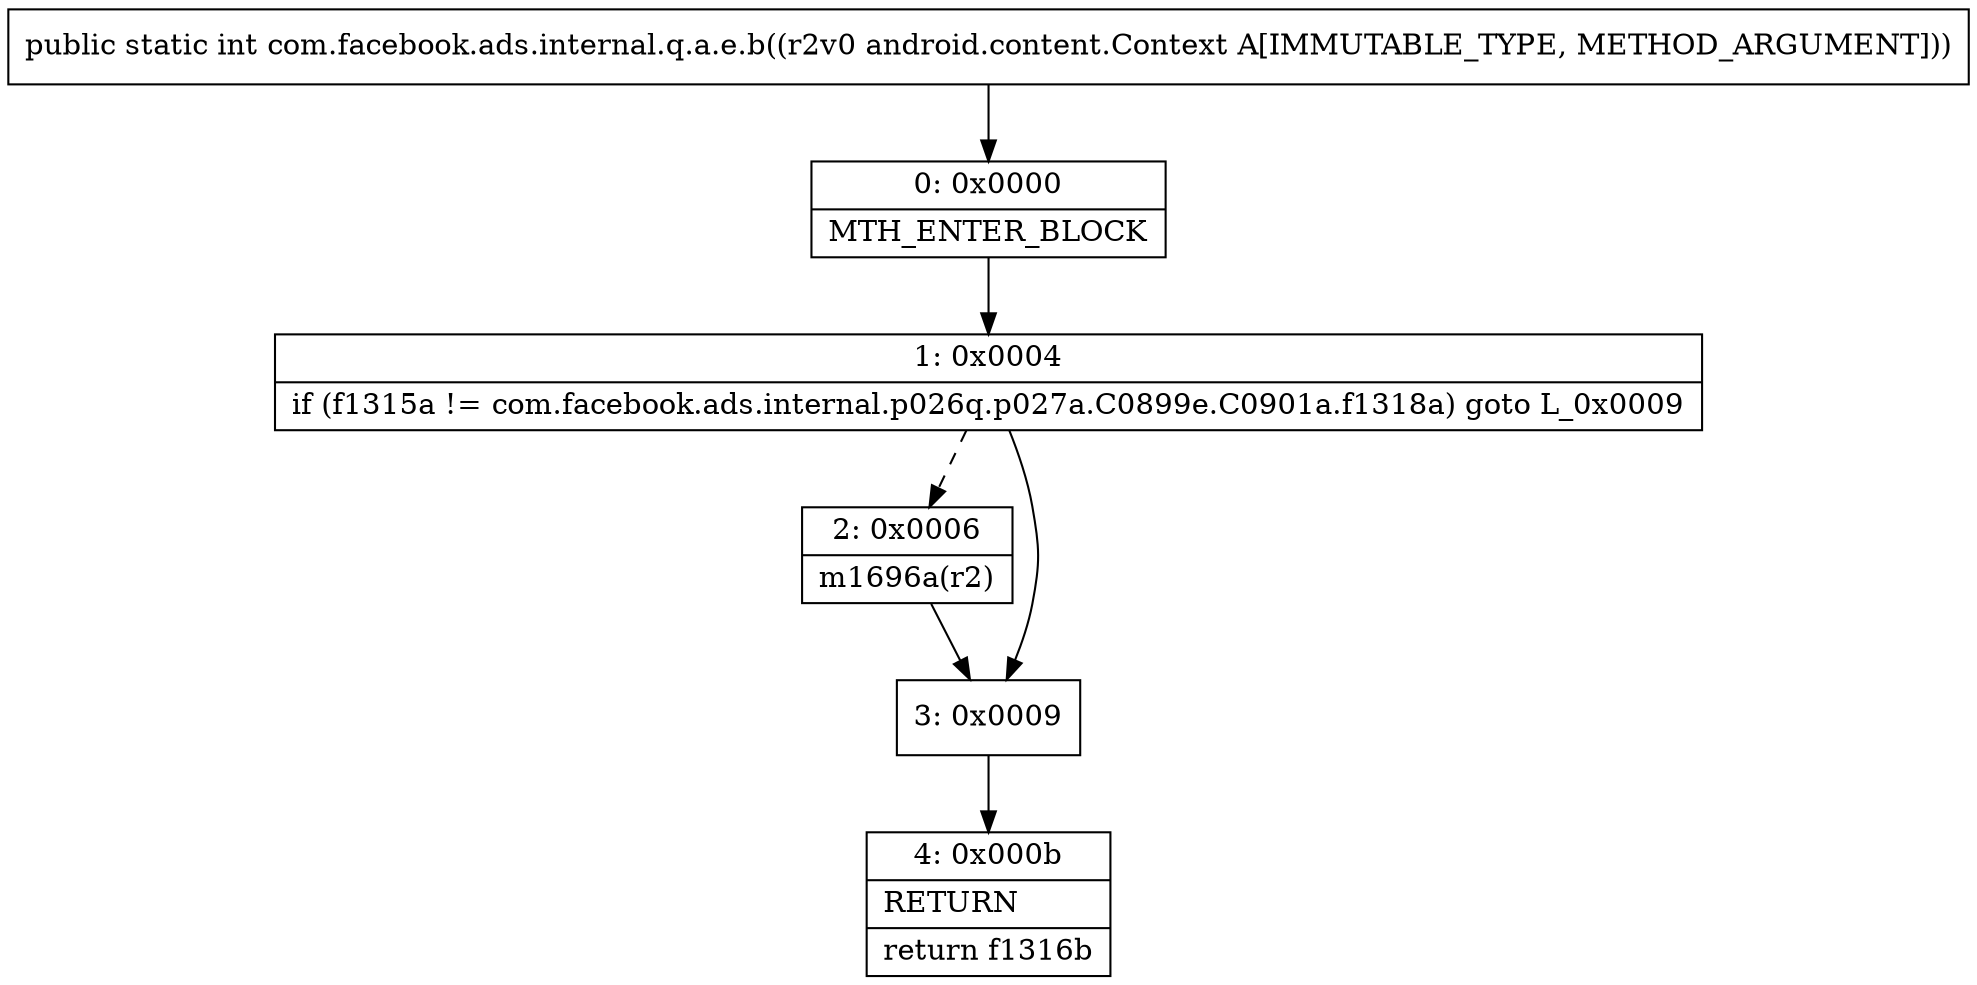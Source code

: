 digraph "CFG forcom.facebook.ads.internal.q.a.e.b(Landroid\/content\/Context;)I" {
Node_0 [shape=record,label="{0\:\ 0x0000|MTH_ENTER_BLOCK\l}"];
Node_1 [shape=record,label="{1\:\ 0x0004|if (f1315a != com.facebook.ads.internal.p026q.p027a.C0899e.C0901a.f1318a) goto L_0x0009\l}"];
Node_2 [shape=record,label="{2\:\ 0x0006|m1696a(r2)\l}"];
Node_3 [shape=record,label="{3\:\ 0x0009}"];
Node_4 [shape=record,label="{4\:\ 0x000b|RETURN\l|return f1316b\l}"];
MethodNode[shape=record,label="{public static int com.facebook.ads.internal.q.a.e.b((r2v0 android.content.Context A[IMMUTABLE_TYPE, METHOD_ARGUMENT])) }"];
MethodNode -> Node_0;
Node_0 -> Node_1;
Node_1 -> Node_2[style=dashed];
Node_1 -> Node_3;
Node_2 -> Node_3;
Node_3 -> Node_4;
}

